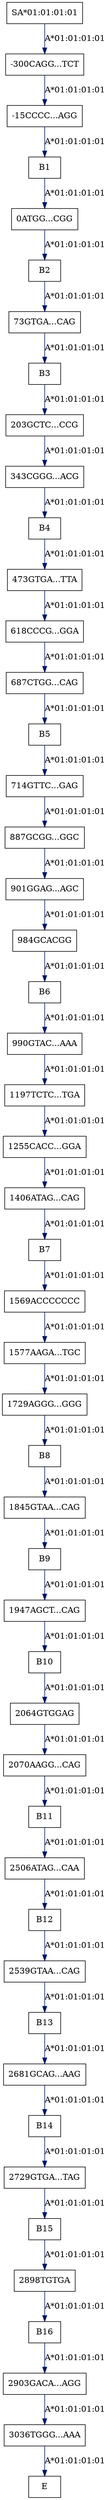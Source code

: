 digraph G {
  "3036TGGG...AAA" [shape=box, ];
  "B9" [shape=box, ];
  "B8" [shape=box, ];
  "1569ACCCCCCC" [shape=box, ];
  "887GCGG...GGC" [shape=box, ];
  "714GTTC...GAG" [shape=box, ];
  "1729AGGG...GGG" [shape=box, ];
  "1406ATAG...CAG" [shape=box, ];
  "2903GACA...AGG" [shape=box, ];
  "2070AAGG...CAG" [shape=box, ];
  "B3" [shape=box, ];
  "618CCCG...GGA" [shape=box, ];
  "73GTGA...CAG" [shape=box, ];
  "B4" [shape=box, ];
  "B15" [shape=box, ];
  "-300CAGG...TCT" [shape=box, ];
  "E" [shape=box, ];
  "901GGAG...AGC" [shape=box, ];
  "1845GTAA...CAG" [shape=box, ];
  "1577AAGA...TGC" [shape=box, ];
  "B6" [shape=box, ];
  "B14" [shape=box, ];
  "984GCACGG" [shape=box, ];
  "B10" [shape=box, ];
  "B12" [shape=box, ];
  "473GTGA...TTA" [shape=box, ];
  "1947AGCT...CAG" [shape=box, ];
  "B5" [shape=box, ];
  "B2" [shape=box, ];
  "2898TGTGA" [shape=box, ];
  "2539GTAA...CAG" [shape=box, ];
  "B16" [shape=box, ];
  "2729GTGA...TAG" [shape=box, ];
  "0ATGG...CGG" [shape=box, ];
  "2681GCAG...AAG" [shape=box, ];
  "B1" [shape=box, ];
  "B7" [shape=box, ];
  "990GTAC...AAA" [shape=box, ];
  "2506ATAG...CAA" [shape=box, ];
  "B11" [shape=box, ];
  "203GCTC...CCG" [shape=box, ];
  "-15CCCC...AGG" [shape=box, ];
  "B13" [shape=box, ];
  "2064GTGGAG" [shape=box, ];
  "SA*01:01:01:01" [shape=box, ];
  "1255CACC...GGA" [shape=box, ];
  "687CTGG...CAG" [shape=box, ];
  "1197TCTC...TGA" [shape=box, ];
  "343CGGG...ACG" [shape=box, ];
  
  
  edge [color="#001267", ];
  "3036TGGG...AAA" -> "E" [label="A*01:01:01:01", ];
  "B9" -> "1947AGCT...CAG" [label="A*01:01:01:01", ];
  "B8" -> "1845GTAA...CAG" [label="A*01:01:01:01", ];
  "1569ACCCCCCC" -> "1577AAGA...TGC" [label="A*01:01:01:01", ];
  "887GCGG...GGC" -> "901GGAG...AGC" [label="A*01:01:01:01", ];
  "714GTTC...GAG" -> "887GCGG...GGC" [label="A*01:01:01:01", ];
  "1729AGGG...GGG" -> "B8" [label="A*01:01:01:01", ];
  "1406ATAG...CAG" -> "B7" [label="A*01:01:01:01", ];
  "2903GACA...AGG" -> "3036TGGG...AAA" [label="A*01:01:01:01", ];
  "2070AAGG...CAG" -> "B11" [label="A*01:01:01:01", ];
  "B3" -> "203GCTC...CCG" [label="A*01:01:01:01", ];
  "618CCCG...GGA" -> "687CTGG...CAG" [label="A*01:01:01:01", ];
  "73GTGA...CAG" -> "B3" [label="A*01:01:01:01", ];
  "B4" -> "473GTGA...TTA" [label="A*01:01:01:01", ];
  "B15" -> "2898TGTGA" [label="A*01:01:01:01", ];
  "-300CAGG...TCT" -> "-15CCCC...AGG" [label="A*01:01:01:01", ];
  "901GGAG...AGC" -> "984GCACGG" [label="A*01:01:01:01", ];
  "1845GTAA...CAG" -> "B9" [label="A*01:01:01:01", ];
  "1577AAGA...TGC" -> "1729AGGG...GGG" [label="A*01:01:01:01", ];
  "B6" -> "990GTAC...AAA" [label="A*01:01:01:01", ];
  "B14" -> "2729GTGA...TAG" [label="A*01:01:01:01", ];
  "984GCACGG" -> "B6" [label="A*01:01:01:01", ];
  "B10" -> "2064GTGGAG" [label="A*01:01:01:01", ];
  "B12" -> "2539GTAA...CAG" [label="A*01:01:01:01", ];
  "473GTGA...TTA" -> "618CCCG...GGA" [label="A*01:01:01:01", ];
  "1947AGCT...CAG" -> "B10" [label="A*01:01:01:01", ];
  "B5" -> "714GTTC...GAG" [label="A*01:01:01:01", ];
  "B2" -> "73GTGA...CAG" [label="A*01:01:01:01", ];
  "2898TGTGA" -> "B16" [label="A*01:01:01:01", ];
  "2539GTAA...CAG" -> "B13" [label="A*01:01:01:01", ];
  "B16" -> "2903GACA...AGG" [label="A*01:01:01:01", ];
  "2729GTGA...TAG" -> "B15" [label="A*01:01:01:01", ];
  "0ATGG...CGG" -> "B2" [label="A*01:01:01:01", ];
  "2681GCAG...AAG" -> "B14" [label="A*01:01:01:01", ];
  "B1" -> "0ATGG...CGG" [label="A*01:01:01:01", ];
  "B7" -> "1569ACCCCCCC" [label="A*01:01:01:01", ];
  "990GTAC...AAA" -> "1197TCTC...TGA" [label="A*01:01:01:01", ];
  "2506ATAG...CAA" -> "B12" [label="A*01:01:01:01", ];
  "B11" -> "2506ATAG...CAA" [label="A*01:01:01:01", ];
  "203GCTC...CCG" -> "343CGGG...ACG" [label="A*01:01:01:01", ];
  "-15CCCC...AGG" -> "B1" [label="A*01:01:01:01", ];
  "B13" -> "2681GCAG...AAG" [label="A*01:01:01:01", ];
  "2064GTGGAG" -> "2070AAGG...CAG" [label="A*01:01:01:01", ];
  "SA*01:01:01:01" -> "-300CAGG...TCT" [label="A*01:01:01:01", ];
  "1255CACC...GGA" -> "1406ATAG...CAG" [label="A*01:01:01:01", ];
  "687CTGG...CAG" -> "B5" [label="A*01:01:01:01", ];
  "1197TCTC...TGA" -> "1255CACC...GGA" [label="A*01:01:01:01", ];
  "343CGGG...ACG" -> "B4" [label="A*01:01:01:01", ];
  
  }
